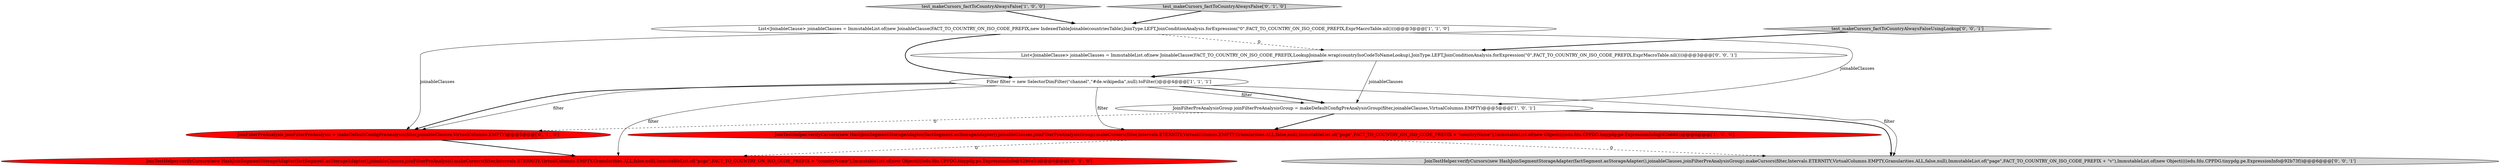 digraph {
6 [style = filled, label = "JoinFilterPreAnalysis joinFilterPreAnalysis = makeDefaultConfigPreAnalysis(filter,joinableClauses,VirtualColumns.EMPTY)@@@5@@@['0', '1', '0']", fillcolor = red, shape = ellipse image = "AAA1AAABBB2BBB"];
4 [style = filled, label = "Filter filter = new SelectorDimFilter(\"channel\",\"#de.wikipedia\",null).toFilter()@@@4@@@['1', '1', '1']", fillcolor = white, shape = ellipse image = "AAA0AAABBB1BBB"];
7 [style = filled, label = "JoinTestHelper.verifyCursors(new HashJoinSegmentStorageAdapter(factSegment.asStorageAdapter(),joinableClauses,joinFilterPreAnalysis).makeCursors(filter,Intervals.ETERNITY,VirtualColumns.EMPTY,Granularities.ALL,false,null),ImmutableList.of(\"page\",FACT_TO_COUNTRY_ON_ISO_CODE_PREFIX + \"countryName\"),ImmutableList.of(new Object((((edu.fdu.CPPDG.tinypdg.pe.ExpressionInfo@92b6e3))@@@6@@@['0', '1', '0']", fillcolor = red, shape = ellipse image = "AAA1AAABBB2BBB"];
0 [style = filled, label = "test_makeCursors_factToCountryAlwaysFalse['1', '0', '0']", fillcolor = lightgray, shape = diamond image = "AAA0AAABBB1BBB"];
9 [style = filled, label = "JoinTestHelper.verifyCursors(new HashJoinSegmentStorageAdapter(factSegment.asStorageAdapter(),joinableClauses,joinFilterPreAnalysisGroup).makeCursors(filter,Intervals.ETERNITY,VirtualColumns.EMPTY,Granularities.ALL,false,null),ImmutableList.of(\"page\",FACT_TO_COUNTRY_ON_ISO_CODE_PREFIX + \"v\"),ImmutableList.of(new Object((((edu.fdu.CPPDG.tinypdg.pe.ExpressionInfo@92b73f))@@@6@@@['0', '0', '1']", fillcolor = lightgray, shape = ellipse image = "AAA0AAABBB3BBB"];
1 [style = filled, label = "JoinFilterPreAnalysisGroup joinFilterPreAnalysisGroup = makeDefaultConfigPreAnalysisGroup(filter,joinableClauses,VirtualColumns.EMPTY)@@@5@@@['1', '0', '1']", fillcolor = white, shape = ellipse image = "AAA0AAABBB1BBB"];
2 [style = filled, label = "List<JoinableClause> joinableClauses = ImmutableList.of(new JoinableClause(FACT_TO_COUNTRY_ON_ISO_CODE_PREFIX,new IndexedTableJoinable(countriesTable),JoinType.LEFT,JoinConditionAnalysis.forExpression(\"0\",FACT_TO_COUNTRY_ON_ISO_CODE_PREFIX,ExprMacroTable.nil())))@@@3@@@['1', '1', '0']", fillcolor = white, shape = ellipse image = "AAA0AAABBB1BBB"];
3 [style = filled, label = "JoinTestHelper.verifyCursors(new HashJoinSegmentStorageAdapter(factSegment.asStorageAdapter(),joinableClauses,joinFilterPreAnalysisGroup).makeCursors(filter,Intervals.ETERNITY,VirtualColumns.EMPTY,Granularities.ALL,false,null),ImmutableList.of(\"page\",FACT_TO_COUNTRY_ON_ISO_CODE_PREFIX + \"countryName\"),ImmutableList.of(new Object((((edu.fdu.CPPDG.tinypdg.pe.ExpressionInfo@92b688))@@@6@@@['1', '0', '0']", fillcolor = red, shape = ellipse image = "AAA1AAABBB1BBB"];
5 [style = filled, label = "test_makeCursors_factToCountryAlwaysFalse['0', '1', '0']", fillcolor = lightgray, shape = diamond image = "AAA0AAABBB2BBB"];
8 [style = filled, label = "List<JoinableClause> joinableClauses = ImmutableList.of(new JoinableClause(FACT_TO_COUNTRY_ON_ISO_CODE_PREFIX,LookupJoinable.wrap(countryIsoCodeToNameLookup),JoinType.LEFT,JoinConditionAnalysis.forExpression(\"0\",FACT_TO_COUNTRY_ON_ISO_CODE_PREFIX,ExprMacroTable.nil())))@@@3@@@['0', '0', '1']", fillcolor = white, shape = ellipse image = "AAA0AAABBB3BBB"];
10 [style = filled, label = "test_makeCursors_factToCountryAlwaysFalseUsingLookup['0', '0', '1']", fillcolor = lightgray, shape = diamond image = "AAA0AAABBB3BBB"];
4->9 [style = solid, label="filter"];
4->7 [style = solid, label="filter"];
4->6 [style = bold, label=""];
3->7 [style = dashed, label="0"];
0->2 [style = bold, label=""];
1->3 [style = bold, label=""];
2->1 [style = solid, label="joinableClauses"];
4->6 [style = solid, label="filter"];
2->4 [style = bold, label=""];
2->8 [style = dashed, label="0"];
1->9 [style = bold, label=""];
5->2 [style = bold, label=""];
4->3 [style = solid, label="filter"];
10->8 [style = bold, label=""];
3->9 [style = dashed, label="0"];
4->1 [style = solid, label="filter"];
1->6 [style = dashed, label="0"];
4->1 [style = bold, label=""];
8->4 [style = bold, label=""];
6->7 [style = bold, label=""];
2->6 [style = solid, label="joinableClauses"];
8->1 [style = solid, label="joinableClauses"];
}
